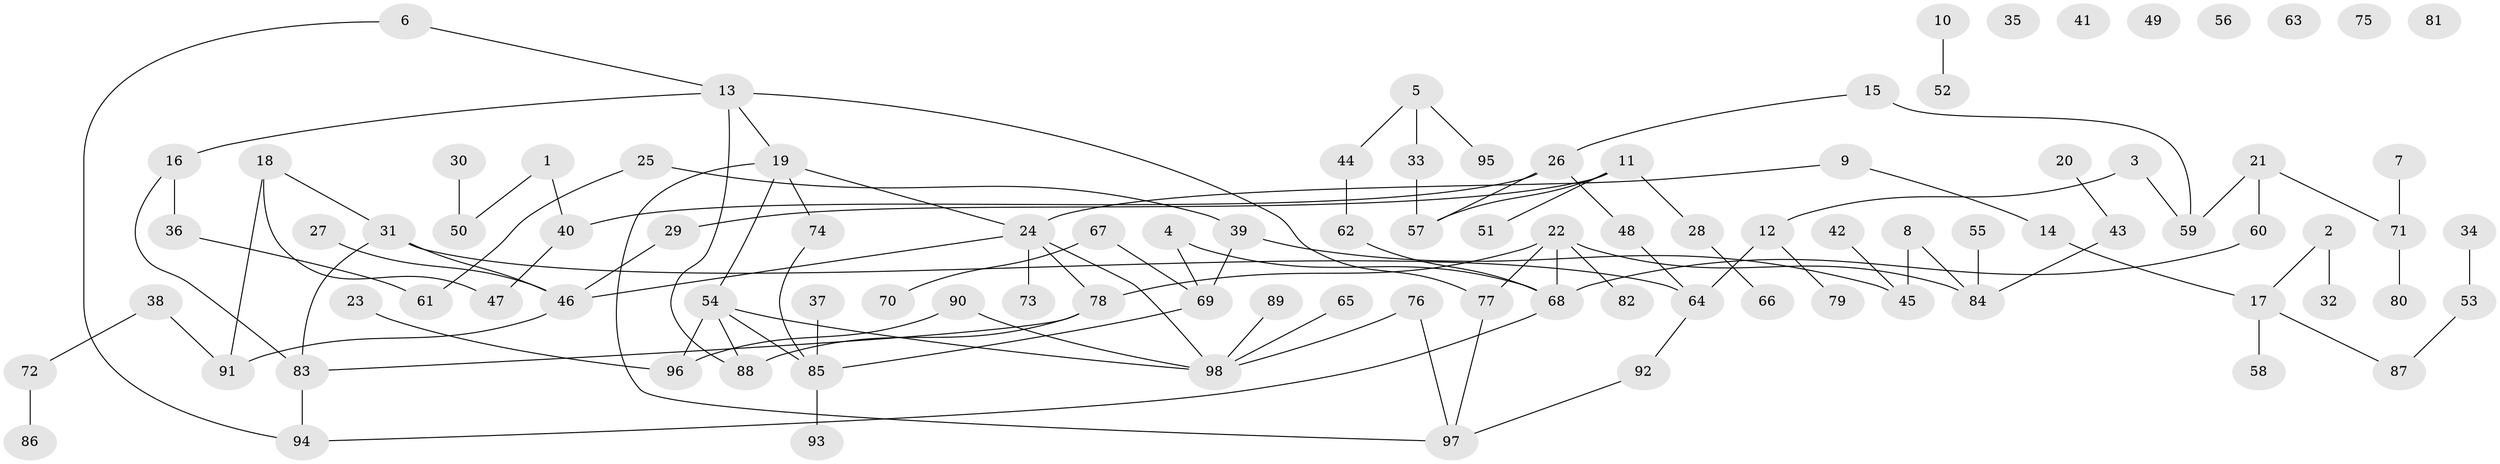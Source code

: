 // Generated by graph-tools (version 1.1) at 2025/25/03/09/25 03:25:14]
// undirected, 98 vertices, 111 edges
graph export_dot {
graph [start="1"]
  node [color=gray90,style=filled];
  1;
  2;
  3;
  4;
  5;
  6;
  7;
  8;
  9;
  10;
  11;
  12;
  13;
  14;
  15;
  16;
  17;
  18;
  19;
  20;
  21;
  22;
  23;
  24;
  25;
  26;
  27;
  28;
  29;
  30;
  31;
  32;
  33;
  34;
  35;
  36;
  37;
  38;
  39;
  40;
  41;
  42;
  43;
  44;
  45;
  46;
  47;
  48;
  49;
  50;
  51;
  52;
  53;
  54;
  55;
  56;
  57;
  58;
  59;
  60;
  61;
  62;
  63;
  64;
  65;
  66;
  67;
  68;
  69;
  70;
  71;
  72;
  73;
  74;
  75;
  76;
  77;
  78;
  79;
  80;
  81;
  82;
  83;
  84;
  85;
  86;
  87;
  88;
  89;
  90;
  91;
  92;
  93;
  94;
  95;
  96;
  97;
  98;
  1 -- 40;
  1 -- 50;
  2 -- 17;
  2 -- 32;
  3 -- 12;
  3 -- 59;
  4 -- 68;
  4 -- 69;
  5 -- 33;
  5 -- 44;
  5 -- 95;
  6 -- 13;
  6 -- 94;
  7 -- 71;
  8 -- 45;
  8 -- 84;
  9 -- 14;
  9 -- 24;
  10 -- 52;
  11 -- 28;
  11 -- 29;
  11 -- 51;
  11 -- 57;
  12 -- 64;
  12 -- 79;
  13 -- 16;
  13 -- 19;
  13 -- 77;
  13 -- 88;
  14 -- 17;
  15 -- 26;
  15 -- 59;
  16 -- 36;
  16 -- 83;
  17 -- 58;
  17 -- 87;
  18 -- 31;
  18 -- 47;
  18 -- 91;
  19 -- 24;
  19 -- 54;
  19 -- 74;
  19 -- 97;
  20 -- 43;
  21 -- 59;
  21 -- 60;
  21 -- 71;
  22 -- 68;
  22 -- 77;
  22 -- 78;
  22 -- 82;
  22 -- 84;
  23 -- 96;
  24 -- 46;
  24 -- 73;
  24 -- 78;
  24 -- 98;
  25 -- 39;
  25 -- 61;
  26 -- 40;
  26 -- 48;
  26 -- 57;
  27 -- 46;
  28 -- 66;
  29 -- 46;
  30 -- 50;
  31 -- 46;
  31 -- 64;
  31 -- 83;
  33 -- 57;
  34 -- 53;
  36 -- 61;
  37 -- 85;
  38 -- 72;
  38 -- 91;
  39 -- 45;
  39 -- 69;
  40 -- 47;
  42 -- 45;
  43 -- 84;
  44 -- 62;
  46 -- 91;
  48 -- 64;
  53 -- 87;
  54 -- 85;
  54 -- 88;
  54 -- 96;
  54 -- 98;
  55 -- 84;
  60 -- 68;
  62 -- 68;
  64 -- 92;
  65 -- 98;
  67 -- 69;
  67 -- 70;
  68 -- 94;
  69 -- 85;
  71 -- 80;
  72 -- 86;
  74 -- 85;
  76 -- 97;
  76 -- 98;
  77 -- 97;
  78 -- 83;
  78 -- 88;
  83 -- 94;
  85 -- 93;
  89 -- 98;
  90 -- 96;
  90 -- 98;
  92 -- 97;
}
